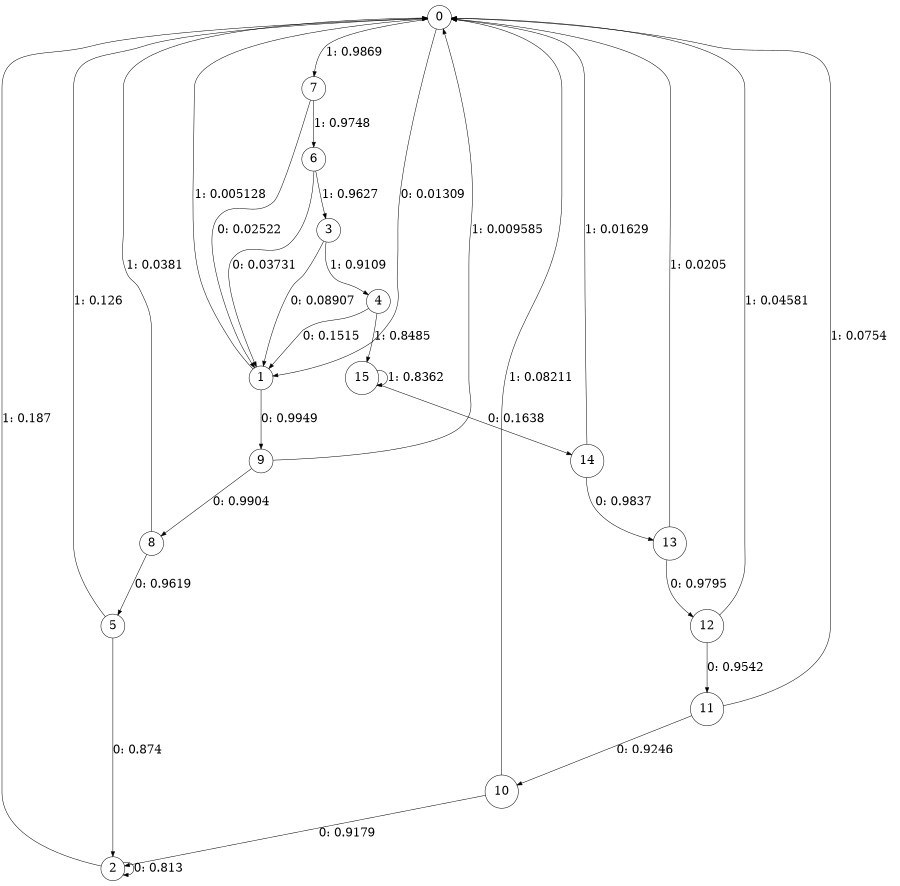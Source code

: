 digraph "ch4_both_short_L11" {
size = "6,8.5";
ratio = "fill";
node [shape = circle];
node [fontsize = 24];
edge [fontsize = 24];
0 -> 1 [label = "0: 0.01309  "];
0 -> 7 [label = "1: 0.9869   "];
1 -> 9 [label = "0: 0.9949   "];
1 -> 0 [label = "1: 0.005128  "];
2 -> 2 [label = "0: 0.813    "];
2 -> 0 [label = "1: 0.187    "];
3 -> 1 [label = "0: 0.08907  "];
3 -> 4 [label = "1: 0.9109   "];
4 -> 1 [label = "0: 0.1515   "];
4 -> 15 [label = "1: 0.8485   "];
5 -> 2 [label = "0: 0.874    "];
5 -> 0 [label = "1: 0.126    "];
6 -> 1 [label = "0: 0.03731  "];
6 -> 3 [label = "1: 0.9627   "];
7 -> 1 [label = "0: 0.02522  "];
7 -> 6 [label = "1: 0.9748   "];
8 -> 5 [label = "0: 0.9619   "];
8 -> 0 [label = "1: 0.0381   "];
9 -> 8 [label = "0: 0.9904   "];
9 -> 0 [label = "1: 0.009585  "];
10 -> 2 [label = "0: 0.9179   "];
10 -> 0 [label = "1: 0.08211  "];
11 -> 10 [label = "0: 0.9246   "];
11 -> 0 [label = "1: 0.0754   "];
12 -> 11 [label = "0: 0.9542   "];
12 -> 0 [label = "1: 0.04581  "];
13 -> 12 [label = "0: 0.9795   "];
13 -> 0 [label = "1: 0.0205   "];
14 -> 13 [label = "0: 0.9837   "];
14 -> 0 [label = "1: 0.01629  "];
15 -> 14 [label = "0: 0.1638   "];
15 -> 15 [label = "1: 0.8362   "];
}